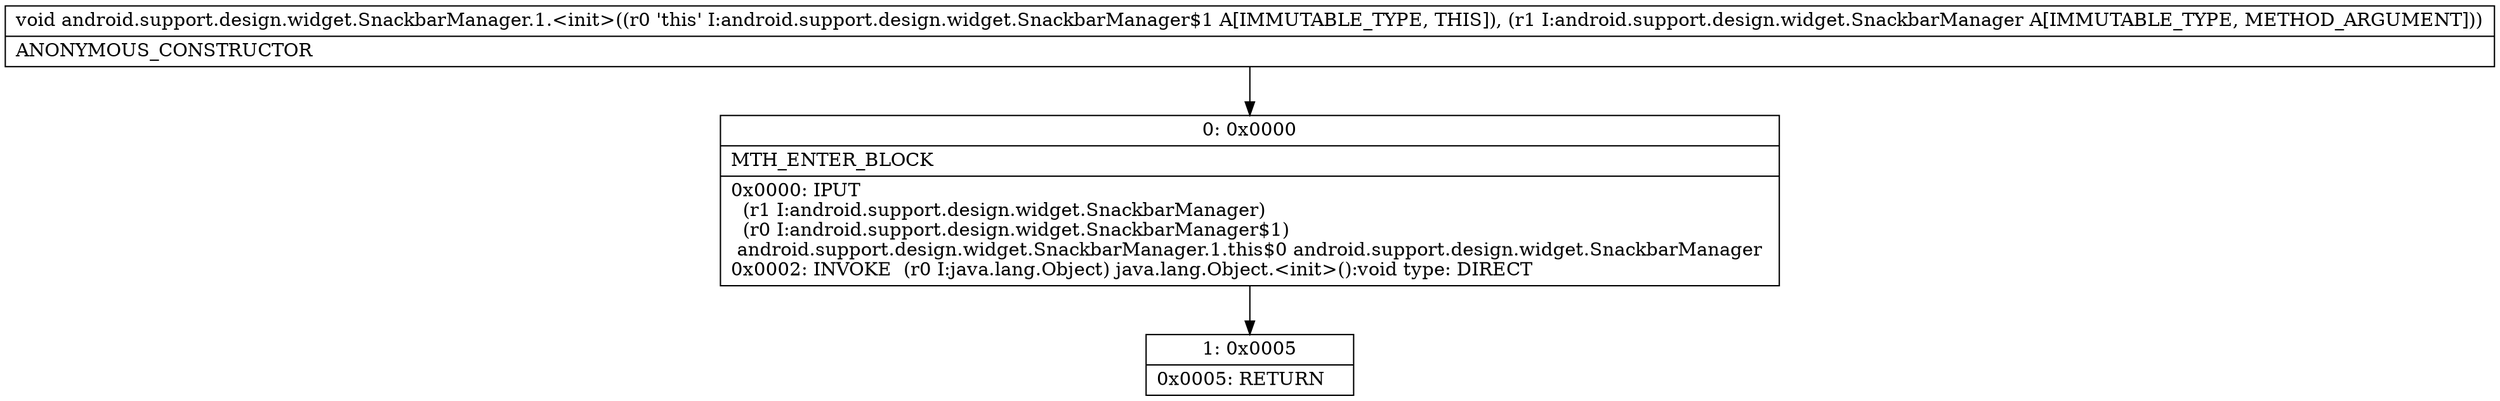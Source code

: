 digraph "CFG forandroid.support.design.widget.SnackbarManager.1.\<init\>(Landroid\/support\/design\/widget\/SnackbarManager;)V" {
Node_0 [shape=record,label="{0\:\ 0x0000|MTH_ENTER_BLOCK\l|0x0000: IPUT  \l  (r1 I:android.support.design.widget.SnackbarManager)\l  (r0 I:android.support.design.widget.SnackbarManager$1)\l android.support.design.widget.SnackbarManager.1.this$0 android.support.design.widget.SnackbarManager \l0x0002: INVOKE  (r0 I:java.lang.Object) java.lang.Object.\<init\>():void type: DIRECT \l}"];
Node_1 [shape=record,label="{1\:\ 0x0005|0x0005: RETURN   \l}"];
MethodNode[shape=record,label="{void android.support.design.widget.SnackbarManager.1.\<init\>((r0 'this' I:android.support.design.widget.SnackbarManager$1 A[IMMUTABLE_TYPE, THIS]), (r1 I:android.support.design.widget.SnackbarManager A[IMMUTABLE_TYPE, METHOD_ARGUMENT]))  | ANONYMOUS_CONSTRUCTOR\l}"];
MethodNode -> Node_0;
Node_0 -> Node_1;
}

